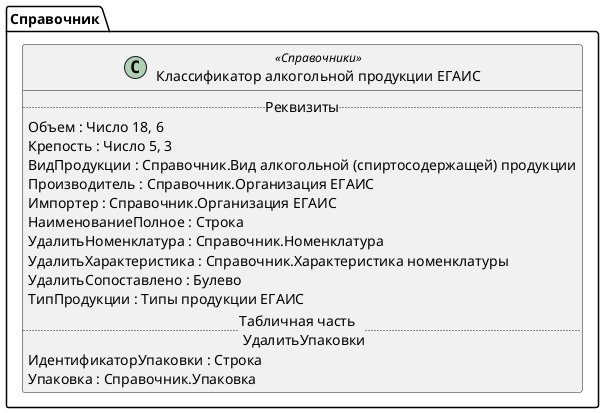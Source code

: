 ﻿@startuml КлассификаторАлкогольнойПродукцииЕГАИС
'!include templates.wsd
'..\include templates.wsd
class Справочник.КлассификаторАлкогольнойПродукцииЕГАИС as "Классификатор алкогольной продукции ЕГАИС" <<Справочники>>
{
..Реквизиты..
Объем : Число 18, 6
Крепость : Число 5, 3
ВидПродукции : Справочник.Вид алкогольной (спиртосодержащей) продукции
Производитель : Справочник.Организация ЕГАИС
Импортер : Справочник.Организация ЕГАИС
НаименованиеПолное : Строка
УдалитьНоменклатура : Справочник.Номенклатура
УдалитьХарактеристика : Справочник.Характеристика номенклатуры
УдалитьСопоставлено : Булево
ТипПродукции : Типы продукции ЕГАИС
..Табличная часть \n УдалитьУпаковки..
ИдентификаторУпаковки : Строка
Упаковка : Справочник.Упаковка
}
@enduml
